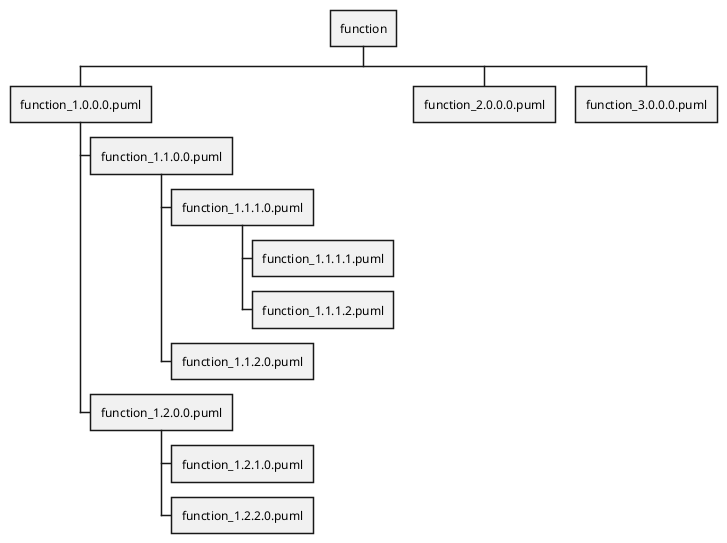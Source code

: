 @startwbs
'https://plantuml.com/wbs-diagram

* function
** function_1.0.0.0.puml
*** function_1.1.0.0.puml
**** function_1.1.1.0.puml
***** function_1.1.1.1.puml
***** function_1.1.1.2.puml
**** function_1.1.2.0.puml
*** function_1.2.0.0.puml
**** function_1.2.1.0.puml
**** function_1.2.2.0.puml
** function_2.0.0.0.puml
** function_3.0.0.0.puml

@endwbs